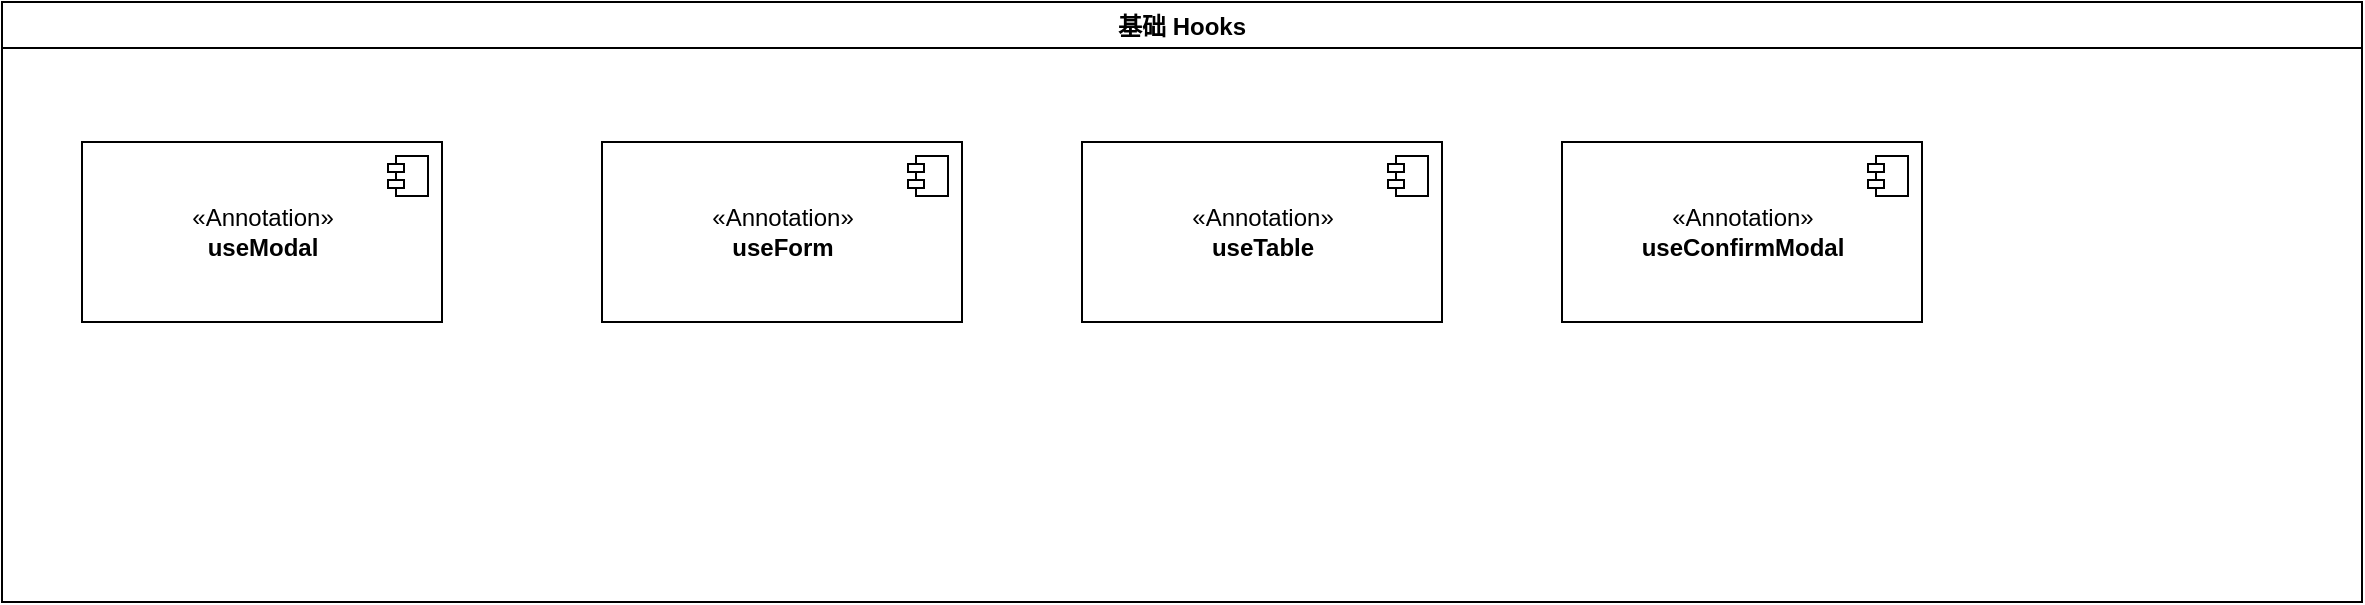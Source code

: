 <mxfile version="17.5.0" type="github" pages="2">
  <diagram id="_SBqC4cabqO4x20IybHJ" name="常用hooks">
    <mxGraphModel dx="1422" dy="762" grid="1" gridSize="10" guides="1" tooltips="1" connect="1" arrows="1" fold="1" page="1" pageScale="1" pageWidth="827" pageHeight="1169" math="0" shadow="0">
      <root>
        <mxCell id="0" />
        <mxCell id="1" parent="0" />
        <mxCell id="LyRsktwLViEwWHn-xmj9-5" value="基础 Hooks" style="swimlane;align=center;" vertex="1" parent="1">
          <mxGeometry x="160" y="510" width="1180" height="300" as="geometry" />
        </mxCell>
        <mxCell id="mPn5UztvgyqMGfIbDHWU-2" value="«Annotation»&lt;br&gt;&lt;b&gt;useModal&lt;/b&gt;" style="html=1;dropTarget=0;" vertex="1" parent="LyRsktwLViEwWHn-xmj9-5">
          <mxGeometry x="40" y="70" width="180" height="90" as="geometry" />
        </mxCell>
        <mxCell id="mPn5UztvgyqMGfIbDHWU-3" value="" style="shape=module;jettyWidth=8;jettyHeight=4;" vertex="1" parent="mPn5UztvgyqMGfIbDHWU-2">
          <mxGeometry x="1" width="20" height="20" relative="1" as="geometry">
            <mxPoint x="-27" y="7" as="offset" />
          </mxGeometry>
        </mxCell>
        <mxCell id="mPn5UztvgyqMGfIbDHWU-4" value="«Annotation»&lt;br&gt;&lt;b&gt;useForm&lt;/b&gt;" style="html=1;dropTarget=0;" vertex="1" parent="LyRsktwLViEwWHn-xmj9-5">
          <mxGeometry x="300" y="70" width="180" height="90" as="geometry" />
        </mxCell>
        <mxCell id="mPn5UztvgyqMGfIbDHWU-5" value="" style="shape=module;jettyWidth=8;jettyHeight=4;" vertex="1" parent="mPn5UztvgyqMGfIbDHWU-4">
          <mxGeometry x="1" width="20" height="20" relative="1" as="geometry">
            <mxPoint x="-27" y="7" as="offset" />
          </mxGeometry>
        </mxCell>
        <mxCell id="mPn5UztvgyqMGfIbDHWU-6" value="«Annotation»&lt;br&gt;&lt;b&gt;useTable&lt;/b&gt;" style="html=1;dropTarget=0;" vertex="1" parent="LyRsktwLViEwWHn-xmj9-5">
          <mxGeometry x="540" y="70" width="180" height="90" as="geometry" />
        </mxCell>
        <mxCell id="mPn5UztvgyqMGfIbDHWU-7" value="" style="shape=module;jettyWidth=8;jettyHeight=4;" vertex="1" parent="mPn5UztvgyqMGfIbDHWU-6">
          <mxGeometry x="1" width="20" height="20" relative="1" as="geometry">
            <mxPoint x="-27" y="7" as="offset" />
          </mxGeometry>
        </mxCell>
        <mxCell id="LyRsktwLViEwWHn-xmj9-1" value="«Annotation»&lt;br&gt;&lt;b&gt;useConfirmModal&lt;/b&gt;" style="html=1;dropTarget=0;" vertex="1" parent="LyRsktwLViEwWHn-xmj9-5">
          <mxGeometry x="780" y="70" width="180" height="90" as="geometry" />
        </mxCell>
        <mxCell id="LyRsktwLViEwWHn-xmj9-2" value="" style="shape=module;jettyWidth=8;jettyHeight=4;" vertex="1" parent="LyRsktwLViEwWHn-xmj9-1">
          <mxGeometry x="1" width="20" height="20" relative="1" as="geometry">
            <mxPoint x="-27" y="7" as="offset" />
          </mxGeometry>
        </mxCell>
      </root>
    </mxGraphModel>
  </diagram>
  <diagram id="pqsh2G3hP5jjC1rB_5w7" name="表格-弹窗流程">
    <mxGraphModel dx="1422" dy="762" grid="1" gridSize="10" guides="1" tooltips="1" connect="1" arrows="1" fold="1" page="1" pageScale="1" pageWidth="827" pageHeight="1169" math="0" shadow="0">
      <root>
        <mxCell id="0" />
        <mxCell id="1" parent="0" />
        <mxCell id="64-I9_Vq66JQWXwb_iIQ-3" value="" style="edgeStyle=orthogonalEdgeStyle;rounded=0;orthogonalLoop=1;jettySize=auto;html=1;" edge="1" parent="1" source="64-I9_Vq66JQWXwb_iIQ-1" target="64-I9_Vq66JQWXwb_iIQ-2">
          <mxGeometry relative="1" as="geometry" />
        </mxCell>
        <mxCell id="64-I9_Vq66JQWXwb_iIQ-1" value="开始" style="ellipse;whiteSpace=wrap;html=1;" vertex="1" parent="1">
          <mxGeometry x="354" y="60" width="120" height="80" as="geometry" />
        </mxCell>
        <mxCell id="64-I9_Vq66JQWXwb_iIQ-5" value="" style="edgeStyle=orthogonalEdgeStyle;rounded=0;orthogonalLoop=1;jettySize=auto;html=1;" edge="1" parent="1" source="64-I9_Vq66JQWXwb_iIQ-2" target="64-I9_Vq66JQWXwb_iIQ-4">
          <mxGeometry relative="1" as="geometry" />
        </mxCell>
        <mxCell id="64-I9_Vq66JQWXwb_iIQ-2" value="加载表格数据" style="whiteSpace=wrap;html=1;" vertex="1" parent="1">
          <mxGeometry x="354" y="230" width="120" height="60" as="geometry" />
        </mxCell>
        <mxCell id="64-I9_Vq66JQWXwb_iIQ-7" value="" style="edgeStyle=orthogonalEdgeStyle;rounded=0;orthogonalLoop=1;jettySize=auto;html=1;" edge="1" parent="1" source="64-I9_Vq66JQWXwb_iIQ-4" target="64-I9_Vq66JQWXwb_iIQ-6">
          <mxGeometry relative="1" as="geometry" />
        </mxCell>
        <mxCell id="64-I9_Vq66JQWXwb_iIQ-4" value="选中某项，删除" style="whiteSpace=wrap;html=1;" vertex="1" parent="1">
          <mxGeometry x="354" y="370" width="120" height="60" as="geometry" />
        </mxCell>
        <mxCell id="64-I9_Vq66JQWXwb_iIQ-8" style="edgeStyle=orthogonalEdgeStyle;rounded=0;orthogonalLoop=1;jettySize=auto;html=1;entryX=1;entryY=0.5;entryDx=0;entryDy=0;" edge="1" parent="1" source="64-I9_Vq66JQWXwb_iIQ-6" target="64-I9_Vq66JQWXwb_iIQ-2">
          <mxGeometry relative="1" as="geometry">
            <Array as="points">
              <mxPoint x="620" y="540" />
              <mxPoint x="620" y="260" />
            </Array>
          </mxGeometry>
        </mxCell>
        <mxCell id="64-I9_Vq66JQWXwb_iIQ-9" value="是" style="edgeLabel;html=1;align=center;verticalAlign=middle;resizable=0;points=[];" vertex="1" connectable="0" parent="64-I9_Vq66JQWXwb_iIQ-8">
          <mxGeometry x="-0.622" y="-3" relative="1" as="geometry">
            <mxPoint as="offset" />
          </mxGeometry>
        </mxCell>
        <mxCell id="64-I9_Vq66JQWXwb_iIQ-13" value="否" style="edgeStyle=orthogonalEdgeStyle;rounded=0;orthogonalLoop=1;jettySize=auto;html=1;" edge="1" parent="1" source="64-I9_Vq66JQWXwb_iIQ-6" target="64-I9_Vq66JQWXwb_iIQ-10">
          <mxGeometry relative="1" as="geometry" />
        </mxCell>
        <mxCell id="64-I9_Vq66JQWXwb_iIQ-6" value="是否确认？" style="rhombus;whiteSpace=wrap;html=1;" vertex="1" parent="1">
          <mxGeometry x="356" y="505" width="116" height="80" as="geometry" />
        </mxCell>
        <mxCell id="64-I9_Vq66JQWXwb_iIQ-10" value="结束" style="ellipse;whiteSpace=wrap;html=1;" vertex="1" parent="1">
          <mxGeometry x="354" y="670" width="120" height="60" as="geometry" />
        </mxCell>
      </root>
    </mxGraphModel>
  </diagram>
</mxfile>
